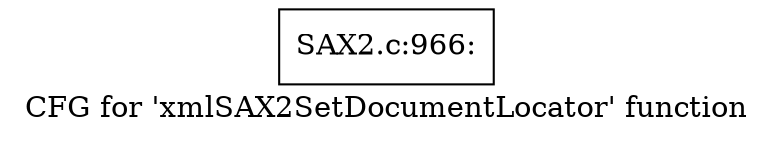 digraph "CFG for 'xmlSAX2SetDocumentLocator' function" {
	label="CFG for 'xmlSAX2SetDocumentLocator' function";

	Node0x4163690 [shape=record,label="{SAX2.c:966:}"];
}
